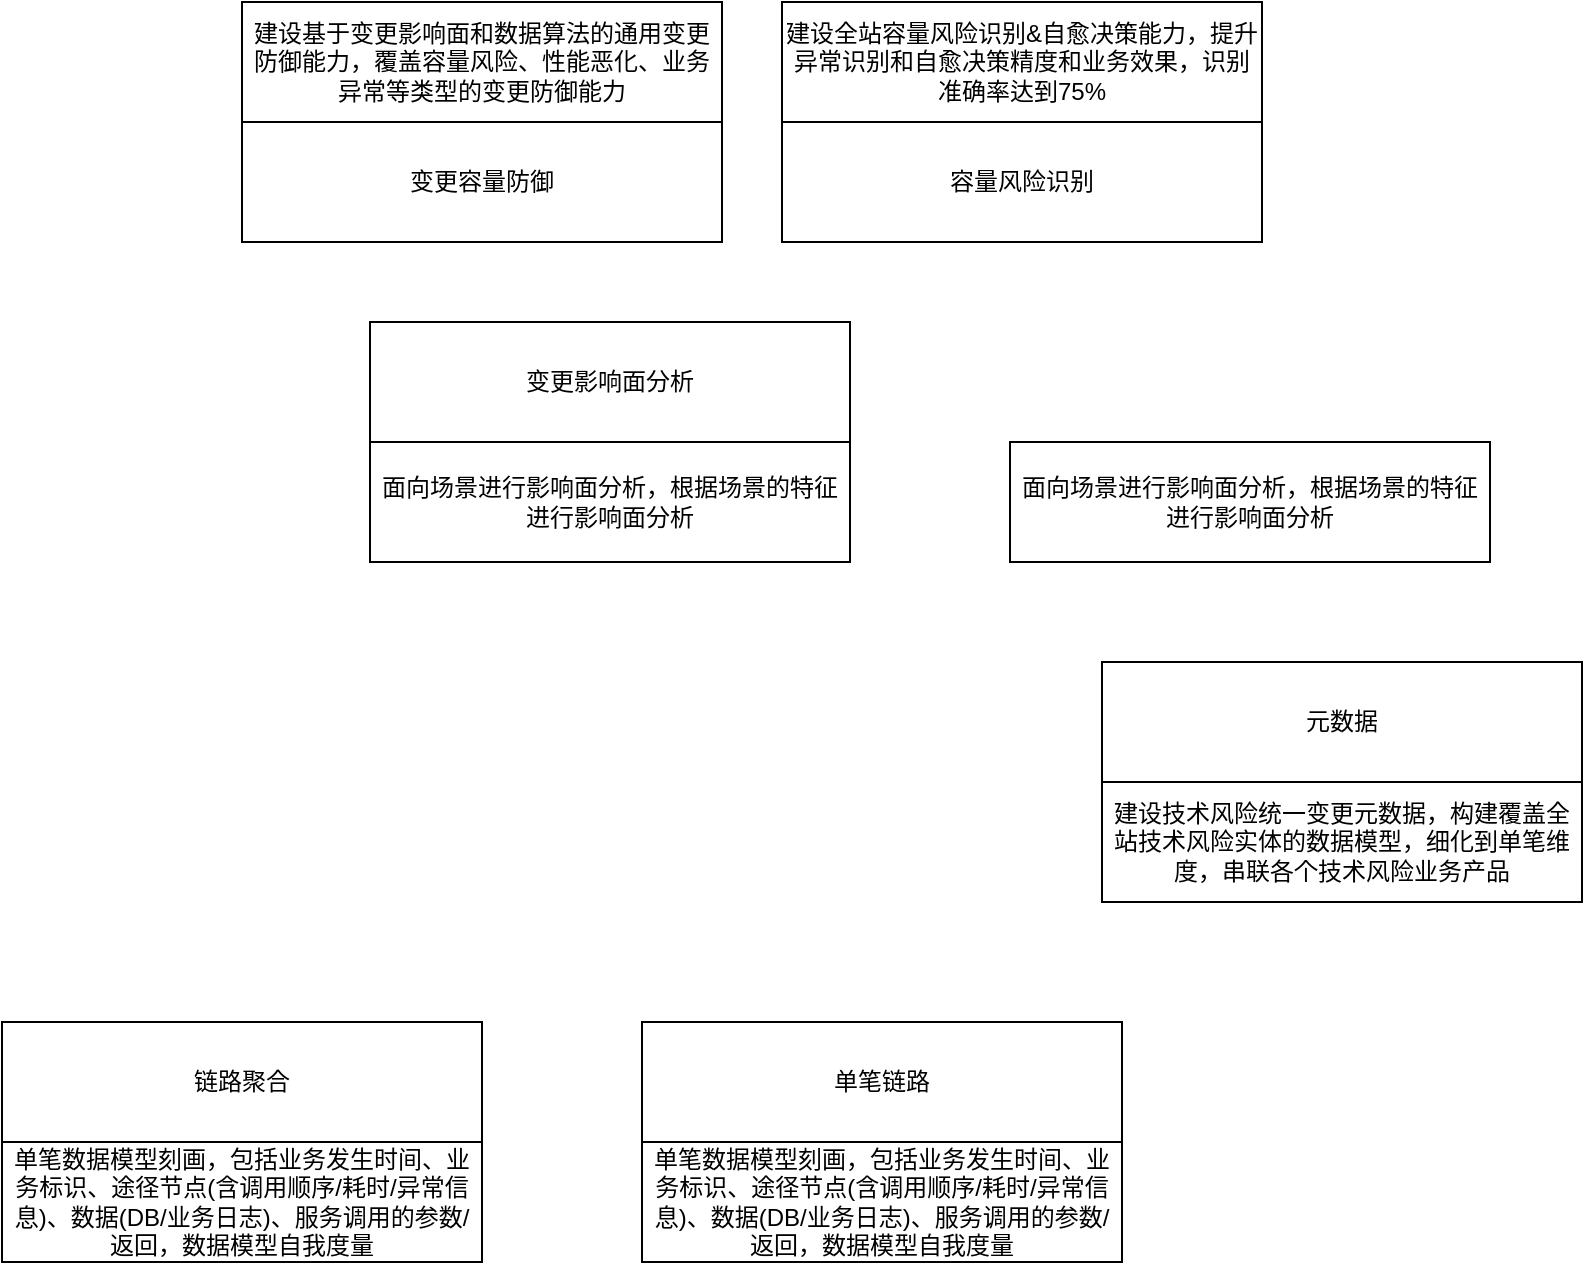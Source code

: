 <mxfile version="14.8.1" type="github">
  <diagram id="dZbaD18MQJhdawrXO8yU" name="Page-1">
    <mxGraphModel dx="2119" dy="738" grid="1" gridSize="10" guides="1" tooltips="1" connect="1" arrows="1" fold="1" page="1" pageScale="1" pageWidth="827" pageHeight="1169" math="0" shadow="0">
      <root>
        <mxCell id="0" />
        <mxCell id="1" parent="0" />
        <mxCell id="IeePr_OmWzwxLe6y6hML-26" value="变更容量防御" style="rounded=0;whiteSpace=wrap;html=1;" vertex="1" parent="1">
          <mxGeometry x="110" y="260" width="240" height="60" as="geometry" />
        </mxCell>
        <mxCell id="IeePr_OmWzwxLe6y6hML-27" value="容量风险识别" style="rounded=0;whiteSpace=wrap;html=1;" vertex="1" parent="1">
          <mxGeometry x="380" y="260" width="240" height="60" as="geometry" />
        </mxCell>
        <mxCell id="IeePr_OmWzwxLe6y6hML-28" value="元数据" style="rounded=0;whiteSpace=wrap;html=1;" vertex="1" parent="1">
          <mxGeometry x="540" y="530" width="240" height="60" as="geometry" />
        </mxCell>
        <mxCell id="IeePr_OmWzwxLe6y6hML-29" value="变更影响面分析" style="rounded=0;whiteSpace=wrap;html=1;" vertex="1" parent="1">
          <mxGeometry x="174" y="360" width="240" height="60" as="geometry" />
        </mxCell>
        <mxCell id="IeePr_OmWzwxLe6y6hML-30" value="链路聚合" style="rounded=0;whiteSpace=wrap;html=1;" vertex="1" parent="1">
          <mxGeometry x="-10" y="710" width="240" height="60" as="geometry" />
        </mxCell>
        <mxCell id="IeePr_OmWzwxLe6y6hML-31" value="建设基于变更影响面和数据算法的通用变更防御能力，覆盖容量风险、性能恶化、业务异常等类型的变更防御能力" style="rounded=0;whiteSpace=wrap;html=1;" vertex="1" parent="1">
          <mxGeometry x="110" y="200" width="240" height="60" as="geometry" />
        </mxCell>
        <mxCell id="IeePr_OmWzwxLe6y6hML-32" value="建设全站容量风险识别&amp;amp;自愈决策能力，提升异常识别和自愈决策精度和业务效果，识别准确率达到75%" style="rounded=0;whiteSpace=wrap;html=1;" vertex="1" parent="1">
          <mxGeometry x="380" y="200" width="240" height="60" as="geometry" />
        </mxCell>
        <mxCell id="IeePr_OmWzwxLe6y6hML-35" value="&lt;span&gt;单笔数据模型刻画，包括业务发生时间、业务标识、途径节点(含调用顺序/耗时/异常信息)、数据(DB/业务日志)、服务调用的参数/返回，数据模型自我度量&lt;/span&gt;" style="rounded=0;whiteSpace=wrap;html=1;" vertex="1" parent="1">
          <mxGeometry x="-10" y="770" width="240" height="60" as="geometry" />
        </mxCell>
        <mxCell id="IeePr_OmWzwxLe6y6hML-39" value="建设技术风险统一变更元数据，构建覆盖全站技术风险实体的数据模型，细化到单笔维度，串联各个技术风险业务产品" style="rounded=0;whiteSpace=wrap;html=1;" vertex="1" parent="1">
          <mxGeometry x="540" y="590" width="240" height="60" as="geometry" />
        </mxCell>
        <mxCell id="IeePr_OmWzwxLe6y6hML-43" value="单笔链路" style="rounded=0;whiteSpace=wrap;html=1;" vertex="1" parent="1">
          <mxGeometry x="310" y="710" width="240" height="60" as="geometry" />
        </mxCell>
        <mxCell id="IeePr_OmWzwxLe6y6hML-45" value="单笔数据模型刻画，包括业务发生时间、业务标识、途径节点(含调用顺序/耗时/异常信息)、数据(DB/业务日志)、服务调用的参数/返回，数据模型自我度量" style="rounded=0;whiteSpace=wrap;html=1;" vertex="1" parent="1">
          <mxGeometry x="310" y="770" width="240" height="60" as="geometry" />
        </mxCell>
        <mxCell id="IeePr_OmWzwxLe6y6hML-47" value="面向场景进行影响面分析，根据场景的特征进行影响面分析" style="rounded=0;whiteSpace=wrap;html=1;" vertex="1" parent="1">
          <mxGeometry x="174" y="420" width="240" height="60" as="geometry" />
        </mxCell>
        <mxCell id="IeePr_OmWzwxLe6y6hML-49" value="面向场景进行影响面分析，根据场景的特征进行影响面分析" style="rounded=0;whiteSpace=wrap;html=1;" vertex="1" parent="1">
          <mxGeometry x="494" y="420" width="240" height="60" as="geometry" />
        </mxCell>
      </root>
    </mxGraphModel>
  </diagram>
</mxfile>
